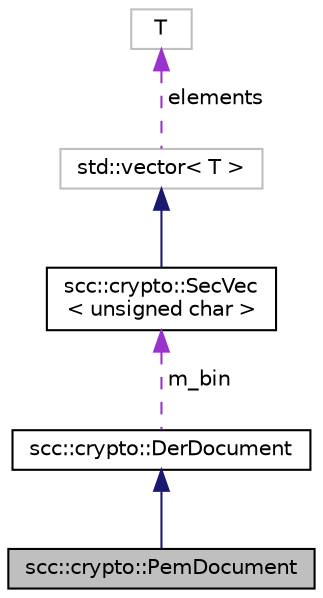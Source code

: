 digraph "scc::crypto::PemDocument"
{
 // LATEX_PDF_SIZE
  edge [fontname="Helvetica",fontsize="10",labelfontname="Helvetica",labelfontsize="10"];
  node [fontname="Helvetica",fontsize="10",shape=record];
  Node1 [label="scc::crypto::PemDocument",height=0.2,width=0.4,color="black", fillcolor="grey75", style="filled", fontcolor="black",tooltip="PEM formatted DER document."];
  Node2 -> Node1 [dir="back",color="midnightblue",fontsize="10",style="solid",fontname="Helvetica"];
  Node2 [label="scc::crypto::DerDocument",height=0.2,width=0.4,color="black", fillcolor="white", style="filled",URL="$d5/d26/classscc_1_1crypto_1_1DerDocument.html",tooltip="DER document."];
  Node3 -> Node2 [dir="back",color="darkorchid3",fontsize="10",style="dashed",label=" m_bin" ,fontname="Helvetica"];
  Node3 [label="scc::crypto::SecVec\l\< unsigned char \>",height=0.2,width=0.4,color="black", fillcolor="white", style="filled",URL="$d1/d8e/classscc_1_1crypto_1_1SecVec.html",tooltip=" "];
  Node4 -> Node3 [dir="back",color="midnightblue",fontsize="10",style="solid",fontname="Helvetica"];
  Node4 [label="std::vector\< T \>",height=0.2,width=0.4,color="grey75", fillcolor="white", style="filled",tooltip=" "];
  Node5 -> Node4 [dir="back",color="darkorchid3",fontsize="10",style="dashed",label=" elements" ,fontname="Helvetica"];
  Node5 [label="T",height=0.2,width=0.4,color="grey75", fillcolor="white", style="filled",tooltip=" "];
}
